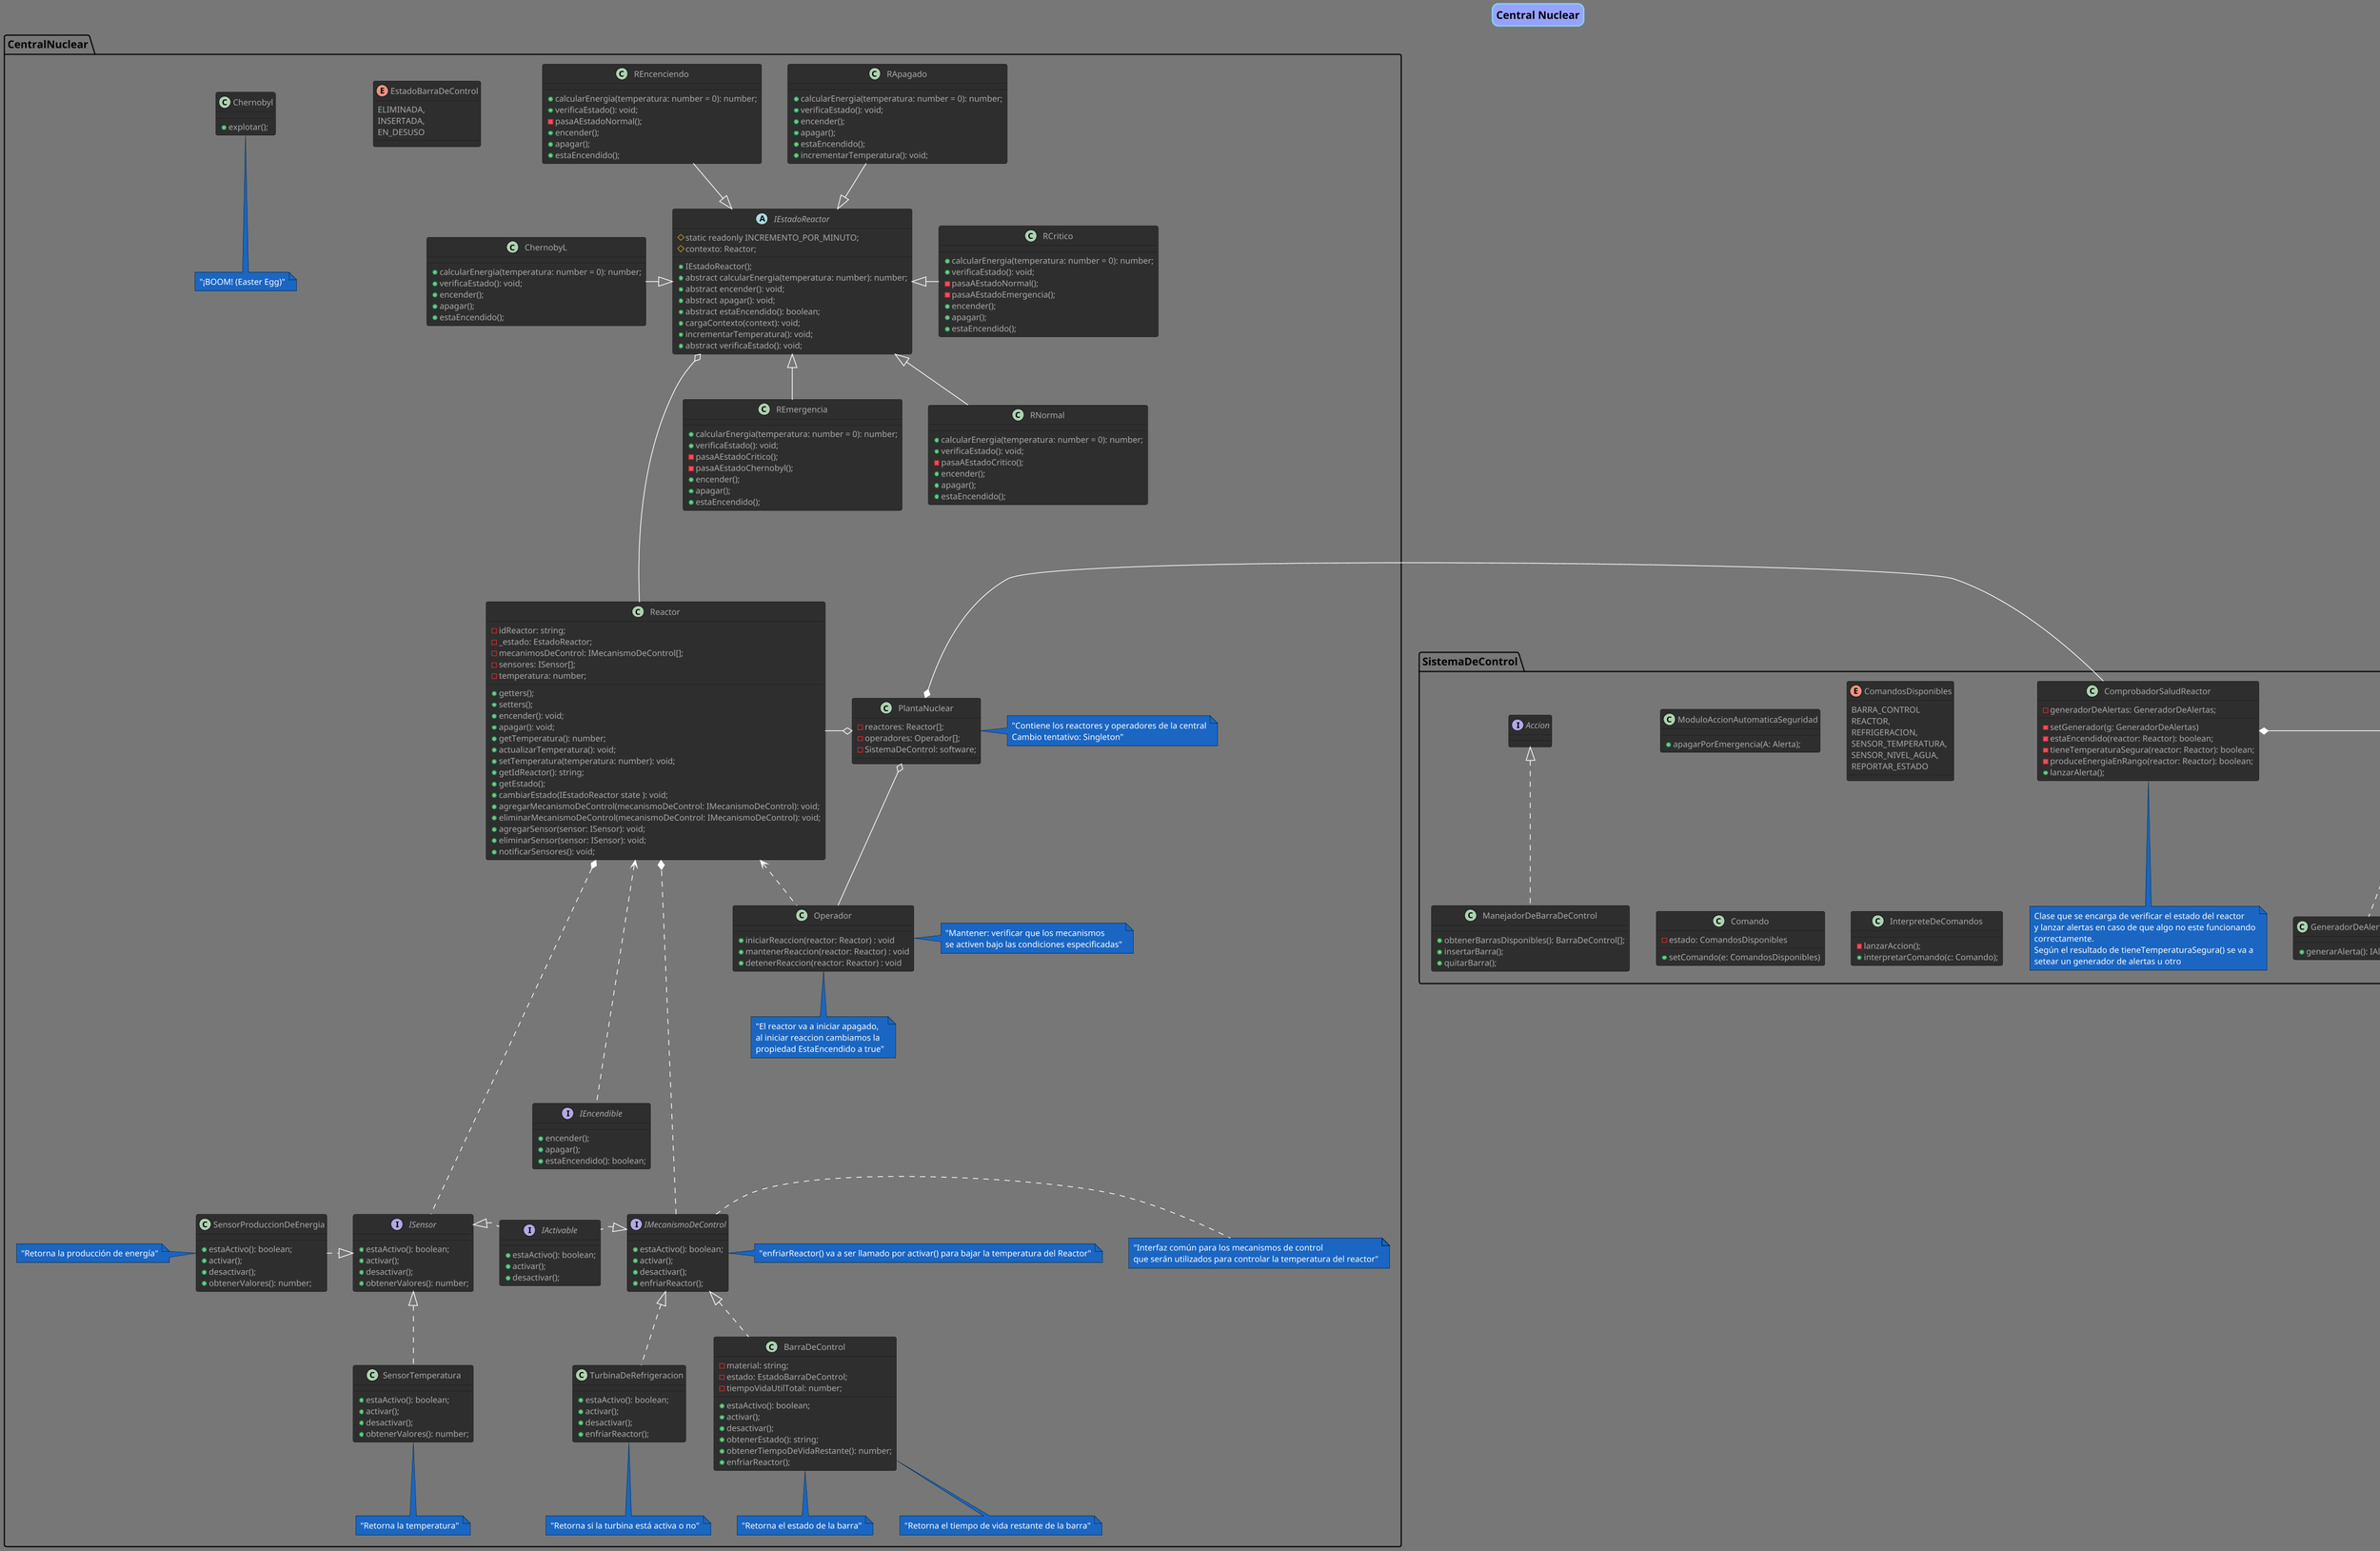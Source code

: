 @startuml TP

title "Central Nuclear"
!theme reddress-darkblue
scale 1.3

skinparam titleBorderRoundCorner 15
skinparam titleBorderThickness 2
skinparam titleBorderColor skyBlue
skinparam titleBackgroundColor #96a2ff


package CentralNuclear {


' Planta nuclear
class PlantaNuclear {
    - reactores: Reactor[];
    - operadores: Operador[];
    - SistemaDeControl: software;
}

' Reactor
class Reactor{
    - idReactor: string;
    - _estado: EstadoReactor;
    - mecanimosDeControl: IMecanismoDeControl[];
    - sensores: ISensor[];
    - temperatura: number;
    + getters();
    + setters();
    + encender(): void;
    + apagar(): void;
    + getTemperatura(): number;
    + actualizarTemperatura(): void;
    + setTemperatura(temperatura: number): void;
    + getIdReactor(): string;
    + getEstado();
    + cambiarEstado(IEstadoReactor state ): void;
    + agregarMecanismoDeControl(mecanismoDeControl: IMecanismoDeControl): void;
    + eliminarMecanismoDeControl(mecanismoDeControl: IMecanismoDeControl): void;
    + agregarSensor(sensor: ISensor): void;
    + eliminarSensor(sensor: ISensor): void;
    + notificarSensores(): void;
}

abstract class IEstadoReactor {
    # static readonly INCREMENTO_POR_MINUTO;
    # contexto: Reactor;
    + IEstadoReactor();
    + abstract calcularEnergia(temperatura: number): number;
    + abstract encender(): void;
    + abstract apagar(): void;
    + abstract estaEncendido(): boolean;
    + cargaContexto(context): void;
    + incrementarTemperatura(): void;
    + abstract verificaEstado(): void;
}

class ChernobyL
{
    + calcularEnergia(temperatura: number = 0): number;
    + verificaEstado(): void;
    + encender();
    + apagar();
    + estaEncendido();
}

class RApagado
{
    + calcularEnergia(temperatura: number = 0): number;
    + verificaEstado(): void;
    + encender();
    + apagar();
    + estaEncendido();
    + incrementarTemperatura(): void;
}

class RCritico
{
    + calcularEnergia(temperatura: number = 0): number;
    + verificaEstado(): void;
    - pasaAEstadoNormal();
    - pasaAEstadoEmergencia();
    + encender();
    + apagar();
    + estaEncendido();
}

class REmergencia
{
    + calcularEnergia(temperatura: number = 0): number;
    + verificaEstado(): void;
    - pasaAEstadoCritico();
    - pasaAEstadoChernobyl();
    + encender();
    + apagar();
    + estaEncendido();
}

class REncenciendo
{
    + calcularEnergia(temperatura: number = 0): number;
    + verificaEstado(): void;
    - pasaAEstadoNormal();
    + encender();
    + apagar();
    + estaEncendido();
}

class RNormal
{
    + calcularEnergia(temperatura: number = 0): number;
    + verificaEstado(): void;
    - pasaAEstadoCritico();
    + encender();
    + apagar();
    + estaEncendido();
}


' Operador
class Operador {
    + iniciarReaccion(reactor: Reactor) : void
    + mantenerReaccion(reactor: Reactor) : void
    + detenerReaccion(reactor: Reactor) : void
}

'Interfaces generales
interface IEncendible {
    + encender();
    + apagar();
    + estaEncendido(): boolean;
}

interface IActivable {
    + estaActivo(): boolean;
    + activar();
    + desactivar();
}


'Sensores
interface ISensor{
    + estaActivo(): boolean;
    + activar();
    + desactivar();
    + obtenerValores(): number;
}

class SensorTemperatura{
    ' lee en °C
    + estaActivo(): boolean;
    + activar();
    + desactivar();
    + obtenerValores(): number;
}

class SensorProduccionDeEnergia {
    ' lee en watts
    + estaActivo(): boolean;
    + activar();
    + desactivar();
    + obtenerValores(): number;
}

' Mecanismos de control
interface IMecanismoDeControl{
    + estaActivo(): boolean;
    + activar();
    + desactivar();
    + enfriarReactor();
}

'' Barra de control
class BarraDeControl implements IMecanismoDeControl {
    - material: string;
    - estado: EstadoBarraDeControl;
    - tiempoVidaUtilTotal: number;
    + estaActivo(): boolean;
    'insertar barra
    + activar();
    ' quitar barra
    + desactivar();
    + obtenerEstado(): string;
    + obtenerTiempoDeVidaRestante(): number;
    + enfriarReactor();
}

enum EstadoBarraDeControl {
    ELIMINADA,
    INSERTADA,
    EN_DESUSO
}

'' Turbina de refrigeración
class TurbinaDeRefrigeracion implements IMecanismoDeControl {
    + estaActivo(): boolean;
    + activar();
    + desactivar();
    + enfriarReactor();
}


' Easter egg...

class Chernobyl {
    + explotar();
}

'Relaciones
Reactor --------r-o PlantaNuclear
Operador -l-o PlantaNuclear
Reactor *..... ISensor
Reactor *...l... IMecanismoDeControl
IActivable -[hidden]r- IMecanismoDeControl
IActivable -[hidden]l- ISensor
Reactor <.. Operador
IEstadoReactor o---- Reactor
IEstadoReactor  <|-l- ChernobyL
IEstadoReactor  <|-r- RCritico
IEstadoReactor  <|-d- REmergencia
IEstadoReactor  <|-d- RNormal
IEstadoReactor  <|-u- REncenciendo
IEstadoReactor  <|-u- RApagado
Reactor  <.... IEncendible
ISensor <|.l. SensorProduccionDeEnergia
ISensor <|.. SensorTemperatura
ISensor <|........ IActivable
IMecanismoDeControl <|........ IActivable


'Notas
note right of Operador: "Mantener: verificar que los mecanismos \nse activen bajo las condiciones especificadas"
note bottom of Operador: "El reactor va a iniciar apagado, \nal iniciar reaccion cambiamos la \npropiedad EstaEncendido a true"
note bottom of SensorTemperatura: "Retorna la temperatura"
note left of SensorProduccionDeEnergia: "Retorna la producción de energía"
note bottom of BarraDeControl: "Retorna el estado de la barra"
note bottom of BarraDeControl: "Retorna el tiempo de vida restante de la barra"
note bottom of TurbinaDeRefrigeracion: "Retorna si la turbina está activa o no"
note right of IMecanismoDeControl: "Interfaz común para los mecanismos de control\nque serán utilizados para controlar la temperatura del reactor"
note bottom of Chernobyl: "¡BOOM! (Easter Egg)"
note right of PlantaNuclear: "Contiene los reactores y operadores de la central\nCambio tentativo: Singleton"
note right of IMecanismoDeControl: "enfriarReactor() va a ser llamado por activar() para bajar la temperatura del Reactor"
}

package SistemaDeControl {

' Procesamiento de Datos
class ComprobadorSaludReactor {
    -generadorDeAlertas: GeneradorDeAlertas;
    -setGenerador(g: GeneradorDeAlertas)
    - estaEncendido(reactor: Reactor): boolean;
    - tieneTemperaturaSegura(reactor: Reactor): boolean;
    - produceEnergiaEnRango(reactor: Reactor): boolean;
    +lanzarAlerta();
}

note bottom of ComprobadorSaludReactor
    Clase que se encarga de verificar el estado del reactor
    y lanzar alertas en caso de que algo no este funcionando
    correctamente.
    Según el resultado de tieneTemperaturaSegura() se va a
    setear un generador de alertas u otro
end note

' Acciones automáticas de seguridad
class ModuloAccionAutomaticaSeguridad {
    + apagarPorEmergencia(A: Alerta);
}

' Interfaz humana

'' Manejo de alertas
enum TipoAlerta {
    CRITICA,
    ESTANDAR
}

interface GeneradorDeAlertas {
    +generarAlerta(): IAlerta
}

class GeneradorDeAlertasCriticas implements GeneradorDeAlertas {
    +generarAlerta(): IAlerta
}

class GeneradorDeAlertasEstandar implements GeneradorDeAlertas {
    +generarAlerta(): IAlerta
}

interface Alerta {
    + obtenerTipoDeAlerta(): enumTipoAlerta;
    + obtenerMensajeDeAlerta(): string;
    + obtenerTimestampDeAlerta(): Date;
}

class AlertaCritica implements Alerta {
    + obtenerTipoDeAlerta(): enumTipoAlerta;
    + obtenerMensajeDeAlerta(): string;
    + obtenerTimestampDeAlerta(): Date;

}

class AlertaEstandar implements Alerta {
    + obtenerTipoDeAlerta(): enumTipoAlerta;
    + obtenerMensajeDeAlerta(): string;
    + obtenerTimestampDeAlerta(): Date;
}

class NotificadorDeAlerta {
    + notificarAlerta(alerta:Alerta): string;
}


'' Manejo de comandos
enum ComandosDisponibles {
    BARRA_CONTROL
    REACTOR,
    REFRIGERACION,
    SENSOR_TEMPERATURA,
    SENSOR_NIVEL_AGUA,
    REPORTAR_ESTADO
}

class Comando {
    -estado: ComandosDisponibles

    +setComando(e: ComandosDisponibles)
}

class InterpreteDeComandos {
    - lanzarAccion();
    + interpretarComando(c: Comando);
}

' Acciones
interface Accion {

}

'' Barras de control
class ManejadorDeBarraDeControl implements Accion {
    + obtenerBarrasDisponibles(): BarraDeControl[];
    + insertarBarra();
    + quitarBarra();
}

' Relaciones
NotificadorDeAlerta .l.> Alerta
TipoAlerta -[hidden]u- NotificadorDeAlerta
ComprobadorSaludReactor *-r- GeneradorDeAlertas
GeneradorDeAlertas -[hidden]r- Alerta

}


ComprobadorSaludReactor -r-* PlantaNuclear


@enduml

'Cambios sugeridos en PR
'- establecer relaciones entre clases
'- cambiar nombre propiedad barra de control (remainingRodLifePct => totalRodLife), el % lo podemos resolver un método que lo calcule en base al tiempo
'- agregar clases de turbinas, condensador y generador (y alguna otra de la base de funcionamiento si consideramos que es necesaria)
'- agregar Clase operador
' agregar Interface común entre los mecanismos de control (sensor de temperatura, barras de control y turbinas de refrigeración)
